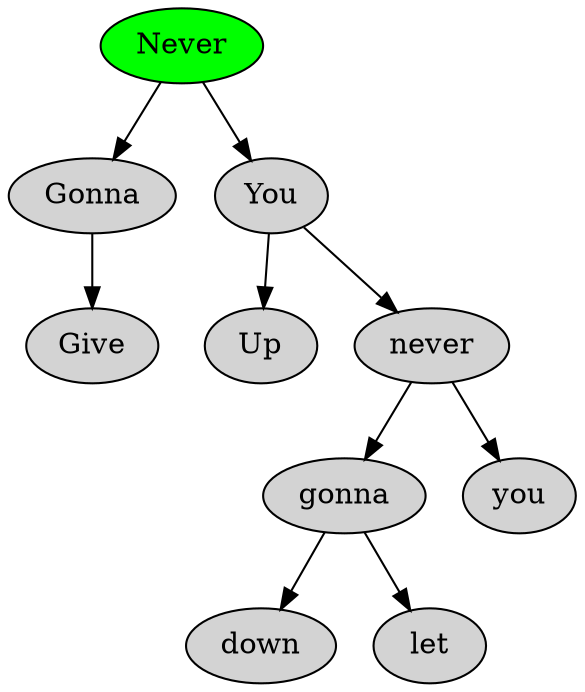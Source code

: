 digraph tree {
node [style="filled"];
Never [fillcolor="green"];
Never -> Gonna;
Never -> You;
Gonna -> Give;
Give;
You -> Up;
You -> never;
Up;
never -> gonna;
never -> you;
gonna -> down;
gonna -> let;
down;
let;
you;
}
